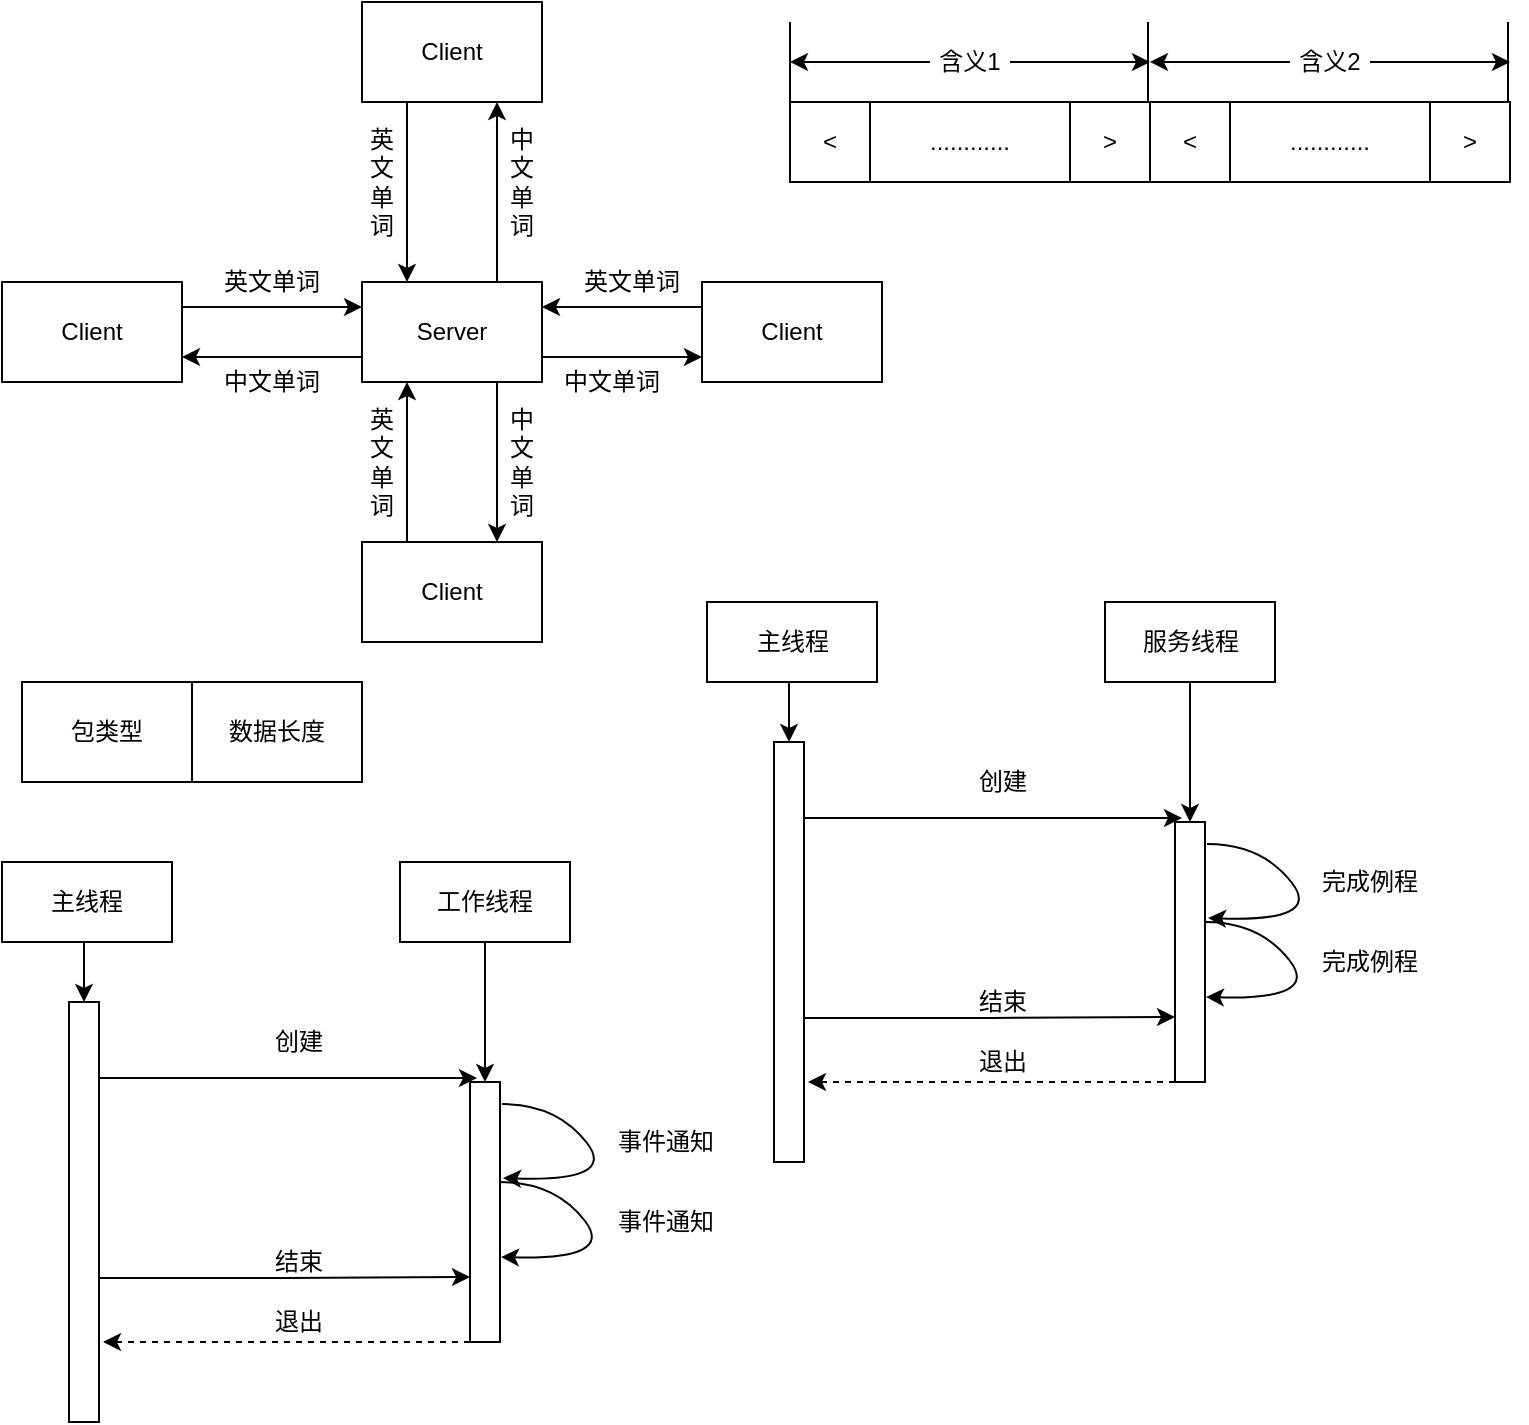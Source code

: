 <mxfile version="14.8.0" type="github" pages="3">
  <diagram id="hW5yfQ29SVQmSgbF9Pae" name="Page-1">
    <mxGraphModel dx="769" dy="558" grid="0" gridSize="10" guides="1" tooltips="1" connect="1" arrows="1" fold="1" page="1" pageScale="1" pageWidth="827" pageHeight="1169" math="0" shadow="0">
      <root>
        <mxCell id="0" />
        <mxCell id="1" parent="0" />
        <mxCell id="Pme5T3-lvOwmPpszffNh-7" style="edgeStyle=orthogonalEdgeStyle;rounded=0;orthogonalLoop=1;jettySize=auto;html=1;exitX=0.75;exitY=0;exitDx=0;exitDy=0;entryX=0.75;entryY=1;entryDx=0;entryDy=0;" edge="1" parent="1" source="Pme5T3-lvOwmPpszffNh-1" target="Pme5T3-lvOwmPpszffNh-5">
          <mxGeometry relative="1" as="geometry" />
        </mxCell>
        <mxCell id="Pme5T3-lvOwmPpszffNh-9" style="edgeStyle=orthogonalEdgeStyle;rounded=0;orthogonalLoop=1;jettySize=auto;html=1;exitX=1;exitY=0.75;exitDx=0;exitDy=0;entryX=0;entryY=0.75;entryDx=0;entryDy=0;" edge="1" parent="1" source="Pme5T3-lvOwmPpszffNh-1" target="Pme5T3-lvOwmPpszffNh-4">
          <mxGeometry relative="1" as="geometry" />
        </mxCell>
        <mxCell id="Pme5T3-lvOwmPpszffNh-11" style="edgeStyle=orthogonalEdgeStyle;rounded=0;orthogonalLoop=1;jettySize=auto;html=1;exitX=0.75;exitY=1;exitDx=0;exitDy=0;entryX=0.75;entryY=0;entryDx=0;entryDy=0;" edge="1" parent="1" source="Pme5T3-lvOwmPpszffNh-1" target="Pme5T3-lvOwmPpszffNh-3">
          <mxGeometry relative="1" as="geometry" />
        </mxCell>
        <mxCell id="Pme5T3-lvOwmPpszffNh-13" style="edgeStyle=orthogonalEdgeStyle;rounded=0;orthogonalLoop=1;jettySize=auto;html=1;exitX=0;exitY=0.75;exitDx=0;exitDy=0;entryX=1;entryY=0.75;entryDx=0;entryDy=0;" edge="1" parent="1" source="Pme5T3-lvOwmPpszffNh-1" target="Pme5T3-lvOwmPpszffNh-2">
          <mxGeometry relative="1" as="geometry" />
        </mxCell>
        <mxCell id="Pme5T3-lvOwmPpszffNh-1" value="Server" style="rounded=0;whiteSpace=wrap;html=1;" vertex="1" parent="1">
          <mxGeometry x="200" y="140" width="90" height="50" as="geometry" />
        </mxCell>
        <mxCell id="Pme5T3-lvOwmPpszffNh-12" style="edgeStyle=orthogonalEdgeStyle;rounded=0;orthogonalLoop=1;jettySize=auto;html=1;exitX=1;exitY=0.25;exitDx=0;exitDy=0;entryX=0;entryY=0.25;entryDx=0;entryDy=0;" edge="1" parent="1" source="Pme5T3-lvOwmPpszffNh-2" target="Pme5T3-lvOwmPpszffNh-1">
          <mxGeometry relative="1" as="geometry" />
        </mxCell>
        <mxCell id="Pme5T3-lvOwmPpszffNh-2" value="Client" style="rounded=0;whiteSpace=wrap;html=1;" vertex="1" parent="1">
          <mxGeometry x="20" y="140" width="90" height="50" as="geometry" />
        </mxCell>
        <mxCell id="Pme5T3-lvOwmPpszffNh-10" style="edgeStyle=orthogonalEdgeStyle;rounded=0;orthogonalLoop=1;jettySize=auto;html=1;exitX=0.25;exitY=0;exitDx=0;exitDy=0;entryX=0.25;entryY=1;entryDx=0;entryDy=0;" edge="1" parent="1" source="Pme5T3-lvOwmPpszffNh-3" target="Pme5T3-lvOwmPpszffNh-1">
          <mxGeometry relative="1" as="geometry" />
        </mxCell>
        <mxCell id="Pme5T3-lvOwmPpszffNh-3" value="Client" style="rounded=0;whiteSpace=wrap;html=1;" vertex="1" parent="1">
          <mxGeometry x="200" y="270" width="90" height="50" as="geometry" />
        </mxCell>
        <mxCell id="Pme5T3-lvOwmPpszffNh-8" style="edgeStyle=orthogonalEdgeStyle;rounded=0;orthogonalLoop=1;jettySize=auto;html=1;exitX=0;exitY=0.25;exitDx=0;exitDy=0;entryX=1;entryY=0.25;entryDx=0;entryDy=0;" edge="1" parent="1" source="Pme5T3-lvOwmPpszffNh-4" target="Pme5T3-lvOwmPpszffNh-1">
          <mxGeometry relative="1" as="geometry" />
        </mxCell>
        <mxCell id="Pme5T3-lvOwmPpszffNh-4" value="Client" style="rounded=0;whiteSpace=wrap;html=1;" vertex="1" parent="1">
          <mxGeometry x="370" y="140" width="90" height="50" as="geometry" />
        </mxCell>
        <mxCell id="Pme5T3-lvOwmPpszffNh-6" style="edgeStyle=orthogonalEdgeStyle;rounded=0;orthogonalLoop=1;jettySize=auto;html=1;exitX=0.25;exitY=1;exitDx=0;exitDy=0;entryX=0.25;entryY=0;entryDx=0;entryDy=0;" edge="1" parent="1" source="Pme5T3-lvOwmPpszffNh-5" target="Pme5T3-lvOwmPpszffNh-1">
          <mxGeometry relative="1" as="geometry">
            <Array as="points">
              <mxPoint x="223" y="100" />
              <mxPoint x="223" y="100" />
            </Array>
          </mxGeometry>
        </mxCell>
        <mxCell id="Pme5T3-lvOwmPpszffNh-5" value="Client" style="rounded=0;whiteSpace=wrap;html=1;" vertex="1" parent="1">
          <mxGeometry x="200" width="90" height="50" as="geometry" />
        </mxCell>
        <mxCell id="Pme5T3-lvOwmPpszffNh-14" value="英文单词" style="text;html=1;strokeColor=none;fillColor=none;align=center;verticalAlign=middle;whiteSpace=wrap;rounded=0;" vertex="1" parent="1">
          <mxGeometry x="200" y="60" width="20" height="60" as="geometry" />
        </mxCell>
        <mxCell id="Pme5T3-lvOwmPpszffNh-16" value="英文单词" style="text;html=1;strokeColor=none;fillColor=none;align=center;verticalAlign=middle;whiteSpace=wrap;rounded=0;" vertex="1" parent="1">
          <mxGeometry x="200" y="200" width="20" height="60" as="geometry" />
        </mxCell>
        <mxCell id="Pme5T3-lvOwmPpszffNh-17" value="中文单词" style="text;html=1;strokeColor=none;fillColor=none;align=center;verticalAlign=middle;whiteSpace=wrap;rounded=0;" vertex="1" parent="1">
          <mxGeometry x="270" y="60" width="20" height="60" as="geometry" />
        </mxCell>
        <mxCell id="Pme5T3-lvOwmPpszffNh-18" value="中文单词" style="text;html=1;strokeColor=none;fillColor=none;align=center;verticalAlign=middle;whiteSpace=wrap;rounded=0;" vertex="1" parent="1">
          <mxGeometry x="270" y="200" width="20" height="60" as="geometry" />
        </mxCell>
        <mxCell id="Pme5T3-lvOwmPpszffNh-19" value="中文单词" style="text;html=1;strokeColor=none;fillColor=none;align=center;verticalAlign=middle;whiteSpace=wrap;rounded=0;" vertex="1" parent="1">
          <mxGeometry x="290" y="180" width="70" height="20" as="geometry" />
        </mxCell>
        <mxCell id="Pme5T3-lvOwmPpszffNh-20" value="中文单词" style="text;html=1;strokeColor=none;fillColor=none;align=center;verticalAlign=middle;whiteSpace=wrap;rounded=0;" vertex="1" parent="1">
          <mxGeometry x="120" y="180" width="70" height="20" as="geometry" />
        </mxCell>
        <mxCell id="Pme5T3-lvOwmPpszffNh-21" value="英文单词" style="text;html=1;strokeColor=none;fillColor=none;align=center;verticalAlign=middle;whiteSpace=wrap;rounded=0;" vertex="1" parent="1">
          <mxGeometry x="300" y="130" width="70" height="20" as="geometry" />
        </mxCell>
        <mxCell id="Pme5T3-lvOwmPpszffNh-22" value="英文单词" style="text;html=1;strokeColor=none;fillColor=none;align=center;verticalAlign=middle;whiteSpace=wrap;rounded=0;" vertex="1" parent="1">
          <mxGeometry x="120" y="130" width="70" height="20" as="geometry" />
        </mxCell>
        <mxCell id="Pme5T3-lvOwmPpszffNh-25" value="" style="group" vertex="1" connectable="0" parent="1">
          <mxGeometry x="30" y="340" width="170" height="50" as="geometry" />
        </mxCell>
        <mxCell id="Pme5T3-lvOwmPpszffNh-23" value="包类型" style="rounded=0;whiteSpace=wrap;html=1;" vertex="1" parent="Pme5T3-lvOwmPpszffNh-25">
          <mxGeometry width="85" height="50" as="geometry" />
        </mxCell>
        <mxCell id="Pme5T3-lvOwmPpszffNh-24" value="数据长度" style="rounded=0;whiteSpace=wrap;html=1;" vertex="1" parent="Pme5T3-lvOwmPpszffNh-25">
          <mxGeometry x="85" width="85" height="50" as="geometry" />
        </mxCell>
        <mxCell id="Pme5T3-lvOwmPpszffNh-26" value="&amp;lt;" style="rounded=0;whiteSpace=wrap;html=1;" vertex="1" parent="1">
          <mxGeometry x="414" y="50" width="40" height="40" as="geometry" />
        </mxCell>
        <mxCell id="Pme5T3-lvOwmPpszffNh-29" value="............" style="rounded=0;whiteSpace=wrap;html=1;" vertex="1" parent="1">
          <mxGeometry x="454" y="50" width="100" height="40" as="geometry" />
        </mxCell>
        <mxCell id="Pme5T3-lvOwmPpszffNh-30" value="&amp;gt;" style="rounded=0;whiteSpace=wrap;html=1;" vertex="1" parent="1">
          <mxGeometry x="554" y="50" width="40" height="40" as="geometry" />
        </mxCell>
        <mxCell id="Pme5T3-lvOwmPpszffNh-31" value="&amp;lt;" style="rounded=0;whiteSpace=wrap;html=1;" vertex="1" parent="1">
          <mxGeometry x="594" y="50" width="40" height="40" as="geometry" />
        </mxCell>
        <mxCell id="Pme5T3-lvOwmPpszffNh-32" value="............" style="rounded=0;whiteSpace=wrap;html=1;" vertex="1" parent="1">
          <mxGeometry x="634" y="50" width="100" height="40" as="geometry" />
        </mxCell>
        <mxCell id="Pme5T3-lvOwmPpszffNh-33" value="&amp;gt;" style="rounded=0;whiteSpace=wrap;html=1;" vertex="1" parent="1">
          <mxGeometry x="734" y="50" width="40" height="40" as="geometry" />
        </mxCell>
        <mxCell id="Pme5T3-lvOwmPpszffNh-34" value="" style="endArrow=none;html=1;" edge="1" parent="1">
          <mxGeometry width="50" height="50" relative="1" as="geometry">
            <mxPoint x="414" y="50" as="sourcePoint" />
            <mxPoint x="414" y="10" as="targetPoint" />
          </mxGeometry>
        </mxCell>
        <mxCell id="Pme5T3-lvOwmPpszffNh-35" value="" style="endArrow=none;html=1;" edge="1" parent="1">
          <mxGeometry width="50" height="50" relative="1" as="geometry">
            <mxPoint x="593" y="50" as="sourcePoint" />
            <mxPoint x="593" y="10" as="targetPoint" />
          </mxGeometry>
        </mxCell>
        <mxCell id="Pme5T3-lvOwmPpszffNh-36" value="" style="endArrow=none;html=1;" edge="1" parent="1">
          <mxGeometry width="50" height="50" relative="1" as="geometry">
            <mxPoint x="773" y="50" as="sourcePoint" />
            <mxPoint x="773" y="10" as="targetPoint" />
          </mxGeometry>
        </mxCell>
        <mxCell id="Pme5T3-lvOwmPpszffNh-41" style="edgeStyle=orthogonalEdgeStyle;rounded=0;orthogonalLoop=1;jettySize=auto;html=1;" edge="1" parent="1" source="Pme5T3-lvOwmPpszffNh-37">
          <mxGeometry relative="1" as="geometry">
            <mxPoint x="594" y="30" as="targetPoint" />
          </mxGeometry>
        </mxCell>
        <mxCell id="Pme5T3-lvOwmPpszffNh-42" style="edgeStyle=orthogonalEdgeStyle;rounded=0;orthogonalLoop=1;jettySize=auto;html=1;exitX=0;exitY=0.5;exitDx=0;exitDy=0;" edge="1" parent="1" source="Pme5T3-lvOwmPpszffNh-37">
          <mxGeometry relative="1" as="geometry">
            <mxPoint x="414" y="30" as="targetPoint" />
          </mxGeometry>
        </mxCell>
        <mxCell id="Pme5T3-lvOwmPpszffNh-37" value="含义1" style="text;html=1;strokeColor=none;fillColor=none;align=center;verticalAlign=middle;whiteSpace=wrap;rounded=0;" vertex="1" parent="1">
          <mxGeometry x="484" y="20" width="40" height="20" as="geometry" />
        </mxCell>
        <mxCell id="Pme5T3-lvOwmPpszffNh-43" style="edgeStyle=orthogonalEdgeStyle;rounded=0;orthogonalLoop=1;jettySize=auto;html=1;" edge="1" parent="1" source="Pme5T3-lvOwmPpszffNh-38">
          <mxGeometry relative="1" as="geometry">
            <mxPoint x="594" y="30" as="targetPoint" />
          </mxGeometry>
        </mxCell>
        <mxCell id="Pme5T3-lvOwmPpszffNh-44" style="edgeStyle=orthogonalEdgeStyle;rounded=0;orthogonalLoop=1;jettySize=auto;html=1;" edge="1" parent="1" source="Pme5T3-lvOwmPpszffNh-38">
          <mxGeometry relative="1" as="geometry">
            <mxPoint x="774" y="30" as="targetPoint" />
          </mxGeometry>
        </mxCell>
        <mxCell id="Pme5T3-lvOwmPpszffNh-38" value="含义2" style="text;html=1;strokeColor=none;fillColor=none;align=center;verticalAlign=middle;whiteSpace=wrap;rounded=0;" vertex="1" parent="1">
          <mxGeometry x="664" y="20" width="40" height="20" as="geometry" />
        </mxCell>
        <mxCell id="Pme5T3-lvOwmPpszffNh-48" style="edgeStyle=orthogonalEdgeStyle;rounded=0;orthogonalLoop=1;jettySize=auto;html=1;exitX=0.5;exitY=1;exitDx=0;exitDy=0;entryX=0.5;entryY=0;entryDx=0;entryDy=0;" edge="1" parent="1" source="Pme5T3-lvOwmPpszffNh-45" target="Pme5T3-lvOwmPpszffNh-47">
          <mxGeometry relative="1" as="geometry" />
        </mxCell>
        <mxCell id="Pme5T3-lvOwmPpszffNh-45" value="主线程" style="rounded=0;whiteSpace=wrap;html=1;" vertex="1" parent="1">
          <mxGeometry x="372.5" y="300" width="85" height="40" as="geometry" />
        </mxCell>
        <mxCell id="Pme5T3-lvOwmPpszffNh-53" style="edgeStyle=orthogonalEdgeStyle;rounded=0;orthogonalLoop=1;jettySize=auto;html=1;exitX=0.5;exitY=1;exitDx=0;exitDy=0;entryX=0.5;entryY=0;entryDx=0;entryDy=0;" edge="1" parent="1" source="Pme5T3-lvOwmPpszffNh-46" target="Pme5T3-lvOwmPpszffNh-49">
          <mxGeometry relative="1" as="geometry" />
        </mxCell>
        <mxCell id="Pme5T3-lvOwmPpszffNh-46" value="服务线程" style="rounded=0;whiteSpace=wrap;html=1;" vertex="1" parent="1">
          <mxGeometry x="571.5" y="300" width="85" height="40" as="geometry" />
        </mxCell>
        <mxCell id="Pme5T3-lvOwmPpszffNh-52" style="edgeStyle=orthogonalEdgeStyle;rounded=0;orthogonalLoop=1;jettySize=auto;html=1;exitX=1;exitY=0.25;exitDx=0;exitDy=0;" edge="1" parent="1" source="Pme5T3-lvOwmPpszffNh-47">
          <mxGeometry relative="1" as="geometry">
            <mxPoint x="610" y="408" as="targetPoint" />
            <Array as="points">
              <mxPoint x="421" y="408" />
            </Array>
          </mxGeometry>
        </mxCell>
        <mxCell id="Pme5T3-lvOwmPpszffNh-59" style="edgeStyle=orthogonalEdgeStyle;rounded=0;orthogonalLoop=1;jettySize=auto;html=1;exitX=1;exitY=0.75;exitDx=0;exitDy=0;entryX=0;entryY=0.75;entryDx=0;entryDy=0;" edge="1" parent="1" source="Pme5T3-lvOwmPpszffNh-47" target="Pme5T3-lvOwmPpszffNh-49">
          <mxGeometry relative="1" as="geometry">
            <Array as="points">
              <mxPoint x="421" y="508" />
              <mxPoint x="514" y="508" />
            </Array>
          </mxGeometry>
        </mxCell>
        <mxCell id="Pme5T3-lvOwmPpszffNh-47" value="" style="rounded=0;whiteSpace=wrap;html=1;" vertex="1" parent="1">
          <mxGeometry x="406" y="370" width="15" height="210" as="geometry" />
        </mxCell>
        <mxCell id="Pme5T3-lvOwmPpszffNh-63" style="edgeStyle=orthogonalEdgeStyle;rounded=0;orthogonalLoop=1;jettySize=auto;html=1;exitX=0;exitY=1;exitDx=0;exitDy=0;dashed=1;" edge="1" parent="1" source="Pme5T3-lvOwmPpszffNh-49">
          <mxGeometry relative="1" as="geometry">
            <mxPoint x="423" y="540" as="targetPoint" />
            <Array as="points">
              <mxPoint x="423" y="540" />
            </Array>
          </mxGeometry>
        </mxCell>
        <mxCell id="Pme5T3-lvOwmPpszffNh-49" value="" style="rounded=0;whiteSpace=wrap;html=1;" vertex="1" parent="1">
          <mxGeometry x="606.5" y="410" width="15" height="130" as="geometry" />
        </mxCell>
        <mxCell id="Pme5T3-lvOwmPpszffNh-54" value="创建" style="text;html=1;align=center;verticalAlign=middle;resizable=0;points=[];autosize=1;strokeColor=none;" vertex="1" parent="1">
          <mxGeometry x="500" y="380" width="40" height="20" as="geometry" />
        </mxCell>
        <mxCell id="Pme5T3-lvOwmPpszffNh-55" value="" style="curved=1;endArrow=classic;html=1;exitX=1.067;exitY=0.085;exitDx=0;exitDy=0;exitPerimeter=0;" edge="1" parent="1" source="Pme5T3-lvOwmPpszffNh-49">
          <mxGeometry width="50" height="50" relative="1" as="geometry">
            <mxPoint x="630" y="430" as="sourcePoint" />
            <mxPoint x="623" y="458" as="targetPoint" />
            <Array as="points">
              <mxPoint x="650" y="421" />
              <mxPoint x="680" y="460" />
            </Array>
          </mxGeometry>
        </mxCell>
        <mxCell id="Pme5T3-lvOwmPpszffNh-56" value="" style="curved=1;endArrow=classic;html=1;entryX=1.1;entryY=0.373;entryDx=0;entryDy=0;exitX=1.067;exitY=0.085;exitDx=0;exitDy=0;exitPerimeter=0;entryPerimeter=0;" edge="1" parent="1">
          <mxGeometry width="50" height="50" relative="1" as="geometry">
            <mxPoint x="621.495" y="460.05" as="sourcePoint" />
            <mxPoint x="621.99" y="497.49" as="targetPoint" />
            <Array as="points">
              <mxPoint x="648.99" y="460" />
              <mxPoint x="678.99" y="499" />
            </Array>
          </mxGeometry>
        </mxCell>
        <mxCell id="Pme5T3-lvOwmPpszffNh-57" value="完成例程" style="text;html=1;strokeColor=none;fillColor=none;align=center;verticalAlign=middle;whiteSpace=wrap;rounded=0;" vertex="1" parent="1">
          <mxGeometry x="674" y="430" width="60" height="20" as="geometry" />
        </mxCell>
        <mxCell id="Pme5T3-lvOwmPpszffNh-58" value="完成例程" style="text;html=1;strokeColor=none;fillColor=none;align=center;verticalAlign=middle;whiteSpace=wrap;rounded=0;" vertex="1" parent="1">
          <mxGeometry x="674" y="470" width="60" height="20" as="geometry" />
        </mxCell>
        <mxCell id="Pme5T3-lvOwmPpszffNh-62" value="结束" style="text;html=1;align=center;verticalAlign=middle;resizable=0;points=[];autosize=1;strokeColor=none;" vertex="1" parent="1">
          <mxGeometry x="500" y="490" width="40" height="20" as="geometry" />
        </mxCell>
        <mxCell id="Pme5T3-lvOwmPpszffNh-64" value="退出" style="text;html=1;align=center;verticalAlign=middle;resizable=0;points=[];autosize=1;strokeColor=none;" vertex="1" parent="1">
          <mxGeometry x="500" y="520" width="40" height="20" as="geometry" />
        </mxCell>
        <mxCell id="Pme5T3-lvOwmPpszffNh-65" style="edgeStyle=orthogonalEdgeStyle;rounded=0;orthogonalLoop=1;jettySize=auto;html=1;exitX=0.5;exitY=1;exitDx=0;exitDy=0;entryX=0.5;entryY=0;entryDx=0;entryDy=0;" edge="1" parent="1" source="Pme5T3-lvOwmPpszffNh-66" target="Pme5T3-lvOwmPpszffNh-71">
          <mxGeometry relative="1" as="geometry" />
        </mxCell>
        <mxCell id="Pme5T3-lvOwmPpszffNh-66" value="主线程" style="rounded=0;whiteSpace=wrap;html=1;" vertex="1" parent="1">
          <mxGeometry x="20" y="430" width="85" height="40" as="geometry" />
        </mxCell>
        <mxCell id="Pme5T3-lvOwmPpszffNh-67" style="edgeStyle=orthogonalEdgeStyle;rounded=0;orthogonalLoop=1;jettySize=auto;html=1;exitX=0.5;exitY=1;exitDx=0;exitDy=0;entryX=0.5;entryY=0;entryDx=0;entryDy=0;" edge="1" parent="1" source="Pme5T3-lvOwmPpszffNh-68" target="Pme5T3-lvOwmPpszffNh-73">
          <mxGeometry relative="1" as="geometry" />
        </mxCell>
        <mxCell id="Pme5T3-lvOwmPpszffNh-68" value="工作线程" style="rounded=0;whiteSpace=wrap;html=1;" vertex="1" parent="1">
          <mxGeometry x="219" y="430" width="85" height="40" as="geometry" />
        </mxCell>
        <mxCell id="Pme5T3-lvOwmPpszffNh-69" style="edgeStyle=orthogonalEdgeStyle;rounded=0;orthogonalLoop=1;jettySize=auto;html=1;exitX=1;exitY=0.25;exitDx=0;exitDy=0;" edge="1" parent="1" source="Pme5T3-lvOwmPpszffNh-71">
          <mxGeometry relative="1" as="geometry">
            <mxPoint x="257.5" y="538" as="targetPoint" />
            <Array as="points">
              <mxPoint x="68.5" y="538" />
            </Array>
          </mxGeometry>
        </mxCell>
        <mxCell id="Pme5T3-lvOwmPpszffNh-70" style="edgeStyle=orthogonalEdgeStyle;rounded=0;orthogonalLoop=1;jettySize=auto;html=1;exitX=1;exitY=0.75;exitDx=0;exitDy=0;entryX=0;entryY=0.75;entryDx=0;entryDy=0;" edge="1" parent="1" source="Pme5T3-lvOwmPpszffNh-71" target="Pme5T3-lvOwmPpszffNh-73">
          <mxGeometry relative="1" as="geometry">
            <Array as="points">
              <mxPoint x="68.5" y="638" />
              <mxPoint x="161.5" y="638" />
            </Array>
          </mxGeometry>
        </mxCell>
        <mxCell id="Pme5T3-lvOwmPpszffNh-71" value="" style="rounded=0;whiteSpace=wrap;html=1;" vertex="1" parent="1">
          <mxGeometry x="53.5" y="500" width="15" height="210" as="geometry" />
        </mxCell>
        <mxCell id="Pme5T3-lvOwmPpszffNh-72" style="edgeStyle=orthogonalEdgeStyle;rounded=0;orthogonalLoop=1;jettySize=auto;html=1;exitX=0;exitY=1;exitDx=0;exitDy=0;dashed=1;" edge="1" parent="1" source="Pme5T3-lvOwmPpszffNh-73">
          <mxGeometry relative="1" as="geometry">
            <mxPoint x="70.5" y="670" as="targetPoint" />
            <Array as="points">
              <mxPoint x="70.5" y="670" />
            </Array>
          </mxGeometry>
        </mxCell>
        <mxCell id="Pme5T3-lvOwmPpszffNh-73" value="" style="rounded=0;whiteSpace=wrap;html=1;" vertex="1" parent="1">
          <mxGeometry x="254" y="540" width="15" height="130" as="geometry" />
        </mxCell>
        <mxCell id="Pme5T3-lvOwmPpszffNh-74" value="创建" style="text;html=1;align=center;verticalAlign=middle;resizable=0;points=[];autosize=1;strokeColor=none;" vertex="1" parent="1">
          <mxGeometry x="147.5" y="510" width="40" height="20" as="geometry" />
        </mxCell>
        <mxCell id="Pme5T3-lvOwmPpszffNh-75" value="" style="curved=1;endArrow=classic;html=1;exitX=1.067;exitY=0.085;exitDx=0;exitDy=0;exitPerimeter=0;" edge="1" parent="1" source="Pme5T3-lvOwmPpszffNh-73">
          <mxGeometry width="50" height="50" relative="1" as="geometry">
            <mxPoint x="277.5" y="560" as="sourcePoint" />
            <mxPoint x="270.5" y="588" as="targetPoint" />
            <Array as="points">
              <mxPoint x="297.5" y="551" />
              <mxPoint x="327.5" y="590" />
            </Array>
          </mxGeometry>
        </mxCell>
        <mxCell id="Pme5T3-lvOwmPpszffNh-76" value="" style="curved=1;endArrow=classic;html=1;entryX=1.1;entryY=0.373;entryDx=0;entryDy=0;exitX=1.067;exitY=0.085;exitDx=0;exitDy=0;exitPerimeter=0;entryPerimeter=0;" edge="1" parent="1">
          <mxGeometry width="50" height="50" relative="1" as="geometry">
            <mxPoint x="268.995" y="590.05" as="sourcePoint" />
            <mxPoint x="269.49" y="627.49" as="targetPoint" />
            <Array as="points">
              <mxPoint x="296.49" y="590" />
              <mxPoint x="326.49" y="629" />
            </Array>
          </mxGeometry>
        </mxCell>
        <mxCell id="Pme5T3-lvOwmPpszffNh-77" value="事件通知" style="text;html=1;strokeColor=none;fillColor=none;align=center;verticalAlign=middle;whiteSpace=wrap;rounded=0;" vertex="1" parent="1">
          <mxGeometry x="321.5" y="560" width="60" height="20" as="geometry" />
        </mxCell>
        <mxCell id="Pme5T3-lvOwmPpszffNh-78" value="事件通知" style="text;html=1;strokeColor=none;fillColor=none;align=center;verticalAlign=middle;whiteSpace=wrap;rounded=0;" vertex="1" parent="1">
          <mxGeometry x="321.5" y="600" width="60" height="20" as="geometry" />
        </mxCell>
        <mxCell id="Pme5T3-lvOwmPpszffNh-79" value="结束" style="text;html=1;align=center;verticalAlign=middle;resizable=0;points=[];autosize=1;strokeColor=none;" vertex="1" parent="1">
          <mxGeometry x="147.5" y="620" width="40" height="20" as="geometry" />
        </mxCell>
        <mxCell id="Pme5T3-lvOwmPpszffNh-80" value="退出" style="text;html=1;align=center;verticalAlign=middle;resizable=0;points=[];autosize=1;strokeColor=none;" vertex="1" parent="1">
          <mxGeometry x="147.5" y="650" width="40" height="20" as="geometry" />
        </mxCell>
      </root>
    </mxGraphModel>
  </diagram>
  <diagram id="4FAmk-ecIar4_kqjeduk" name="Page-2">
    <mxGraphModel dx="769" dy="558" grid="1" gridSize="10" guides="1" tooltips="1" connect="1" arrows="1" fold="1" page="1" pageScale="1" pageWidth="827" pageHeight="1169" math="0" shadow="0">
      <root>
        <mxCell id="YGLIsquXr1KEE70MXCL_-0" />
        <mxCell id="YGLIsquXr1KEE70MXCL_-1" parent="YGLIsquXr1KEE70MXCL_-0" />
        <mxCell id="rBa8x5jSgdyH54gfvsDe-0" style="edgeStyle=orthogonalEdgeStyle;rounded=0;orthogonalLoop=1;jettySize=auto;html=1;exitX=0.5;exitY=1;exitDx=0;exitDy=0;entryX=0.5;entryY=0;entryDx=0;entryDy=0;" edge="1" parent="YGLIsquXr1KEE70MXCL_-1" source="rBa8x5jSgdyH54gfvsDe-1" target="rBa8x5jSgdyH54gfvsDe-6">
          <mxGeometry relative="1" as="geometry" />
        </mxCell>
        <mxCell id="rBa8x5jSgdyH54gfvsDe-1" value="主线程" style="rounded=0;whiteSpace=wrap;html=1;" vertex="1" parent="YGLIsquXr1KEE70MXCL_-1">
          <mxGeometry x="440" y="50" width="85" height="40" as="geometry" />
        </mxCell>
        <mxCell id="rBa8x5jSgdyH54gfvsDe-2" style="edgeStyle=orthogonalEdgeStyle;rounded=0;orthogonalLoop=1;jettySize=auto;html=1;exitX=0.5;exitY=1;exitDx=0;exitDy=0;entryX=0.5;entryY=0;entryDx=0;entryDy=0;" edge="1" parent="YGLIsquXr1KEE70MXCL_-1" source="rBa8x5jSgdyH54gfvsDe-3" target="rBa8x5jSgdyH54gfvsDe-8">
          <mxGeometry relative="1" as="geometry" />
        </mxCell>
        <mxCell id="rBa8x5jSgdyH54gfvsDe-3" value="服务线程" style="rounded=0;whiteSpace=wrap;html=1;" vertex="1" parent="YGLIsquXr1KEE70MXCL_-1">
          <mxGeometry x="607.5" y="50" width="85" height="40" as="geometry" />
        </mxCell>
        <mxCell id="rBa8x5jSgdyH54gfvsDe-4" style="edgeStyle=orthogonalEdgeStyle;rounded=0;orthogonalLoop=1;jettySize=auto;html=1;exitX=1;exitY=0.25;exitDx=0;exitDy=0;" edge="1" parent="YGLIsquXr1KEE70MXCL_-1" source="rBa8x5jSgdyH54gfvsDe-6">
          <mxGeometry relative="1" as="geometry">
            <mxPoint x="640" y="158" as="targetPoint" />
            <Array as="points">
              <mxPoint x="488.5" y="158" />
            </Array>
          </mxGeometry>
        </mxCell>
        <mxCell id="rBa8x5jSgdyH54gfvsDe-5" style="edgeStyle=orthogonalEdgeStyle;rounded=0;orthogonalLoop=1;jettySize=auto;html=1;exitX=1;exitY=0.75;exitDx=0;exitDy=0;entryX=0;entryY=0.75;entryDx=0;entryDy=0;" edge="1" parent="YGLIsquXr1KEE70MXCL_-1" source="rBa8x5jSgdyH54gfvsDe-6" target="rBa8x5jSgdyH54gfvsDe-8">
          <mxGeometry relative="1" as="geometry">
            <Array as="points">
              <mxPoint x="488.5" y="258" />
              <mxPoint x="581.5" y="258" />
            </Array>
          </mxGeometry>
        </mxCell>
        <mxCell id="PH3-PCn44XmT-ewT45P--23" style="edgeStyle=orthogonalEdgeStyle;rounded=0;orthogonalLoop=1;jettySize=auto;html=1;exitX=0;exitY=0.75;exitDx=0;exitDy=0;entryX=1.067;entryY=0.904;entryDx=0;entryDy=0;entryPerimeter=0;" edge="1" parent="YGLIsquXr1KEE70MXCL_-1" source="rBa8x5jSgdyH54gfvsDe-6" target="PH3-PCn44XmT-ewT45P--8">
          <mxGeometry relative="1" as="geometry">
            <mxPoint x="263" y="278" as="targetPoint" />
          </mxGeometry>
        </mxCell>
        <mxCell id="rBa8x5jSgdyH54gfvsDe-6" value="" style="rounded=0;whiteSpace=wrap;html=1;" vertex="1" parent="YGLIsquXr1KEE70MXCL_-1">
          <mxGeometry x="475" y="120" width="15" height="210" as="geometry" />
        </mxCell>
        <mxCell id="rBa8x5jSgdyH54gfvsDe-7" style="edgeStyle=orthogonalEdgeStyle;rounded=0;orthogonalLoop=1;jettySize=auto;html=1;exitX=0;exitY=1;exitDx=0;exitDy=0;dashed=1;" edge="1" parent="YGLIsquXr1KEE70MXCL_-1" source="rBa8x5jSgdyH54gfvsDe-8">
          <mxGeometry relative="1" as="geometry">
            <mxPoint x="490.5" y="290" as="targetPoint" />
            <Array as="points">
              <mxPoint x="490.5" y="290" />
            </Array>
          </mxGeometry>
        </mxCell>
        <mxCell id="rBa8x5jSgdyH54gfvsDe-8" value="" style="rounded=0;whiteSpace=wrap;html=1;" vertex="1" parent="YGLIsquXr1KEE70MXCL_-1">
          <mxGeometry x="642.5" y="160" width="15" height="130" as="geometry" />
        </mxCell>
        <mxCell id="rBa8x5jSgdyH54gfvsDe-9" value="创建" style="text;html=1;align=center;verticalAlign=middle;resizable=0;points=[];autosize=1;strokeColor=none;" vertex="1" parent="YGLIsquXr1KEE70MXCL_-1">
          <mxGeometry x="540" y="130" width="40" height="20" as="geometry" />
        </mxCell>
        <mxCell id="rBa8x5jSgdyH54gfvsDe-12" value="结束" style="text;html=1;align=center;verticalAlign=middle;resizable=0;points=[];autosize=1;strokeColor=none;" vertex="1" parent="YGLIsquXr1KEE70MXCL_-1">
          <mxGeometry x="540" y="240" width="40" height="20" as="geometry" />
        </mxCell>
        <mxCell id="rBa8x5jSgdyH54gfvsDe-13" value="退出" style="text;html=1;align=center;verticalAlign=middle;resizable=0;points=[];autosize=1;strokeColor=none;" vertex="1" parent="YGLIsquXr1KEE70MXCL_-1">
          <mxGeometry x="540" y="270" width="40" height="20" as="geometry" />
        </mxCell>
        <mxCell id="PH3-PCn44XmT-ewT45P--0" style="edgeStyle=orthogonalEdgeStyle;rounded=0;orthogonalLoop=1;jettySize=auto;html=1;exitX=0.5;exitY=1;exitDx=0;exitDy=0;entryX=0.5;entryY=0;entryDx=0;entryDy=0;" edge="1" parent="YGLIsquXr1KEE70MXCL_-1" source="PH3-PCn44XmT-ewT45P--1" target="PH3-PCn44XmT-ewT45P--6">
          <mxGeometry relative="1" as="geometry" />
        </mxCell>
        <mxCell id="PH3-PCn44XmT-ewT45P--1" value="主线程" style="rounded=0;whiteSpace=wrap;html=1;" vertex="1" parent="YGLIsquXr1KEE70MXCL_-1">
          <mxGeometry x="50" y="50" width="85" height="40" as="geometry" />
        </mxCell>
        <mxCell id="PH3-PCn44XmT-ewT45P--2" style="edgeStyle=orthogonalEdgeStyle;rounded=0;orthogonalLoop=1;jettySize=auto;html=1;exitX=0.5;exitY=1;exitDx=0;exitDy=0;entryX=0.5;entryY=0;entryDx=0;entryDy=0;" edge="1" parent="YGLIsquXr1KEE70MXCL_-1" source="PH3-PCn44XmT-ewT45P--3" target="PH3-PCn44XmT-ewT45P--8">
          <mxGeometry relative="1" as="geometry" />
        </mxCell>
        <mxCell id="PH3-PCn44XmT-ewT45P--3" value="工作线程" style="rounded=0;whiteSpace=wrap;html=1;" vertex="1" parent="YGLIsquXr1KEE70MXCL_-1">
          <mxGeometry x="220" y="50" width="85" height="40" as="geometry" />
        </mxCell>
        <mxCell id="PH3-PCn44XmT-ewT45P--4" style="edgeStyle=orthogonalEdgeStyle;rounded=0;orthogonalLoop=1;jettySize=auto;html=1;exitX=1;exitY=0.25;exitDx=0;exitDy=0;" edge="1" parent="YGLIsquXr1KEE70MXCL_-1" source="PH3-PCn44XmT-ewT45P--6">
          <mxGeometry relative="1" as="geometry">
            <mxPoint x="260" y="158" as="targetPoint" />
            <Array as="points">
              <mxPoint x="98.5" y="158" />
            </Array>
          </mxGeometry>
        </mxCell>
        <mxCell id="PH3-PCn44XmT-ewT45P--5" style="edgeStyle=orthogonalEdgeStyle;rounded=0;orthogonalLoop=1;jettySize=auto;html=1;exitX=1;exitY=0.75;exitDx=0;exitDy=0;entryX=0;entryY=0.75;entryDx=0;entryDy=0;" edge="1" parent="YGLIsquXr1KEE70MXCL_-1" source="PH3-PCn44XmT-ewT45P--6" target="PH3-PCn44XmT-ewT45P--8">
          <mxGeometry relative="1" as="geometry">
            <Array as="points">
              <mxPoint x="98.5" y="258" />
              <mxPoint x="191.5" y="258" />
            </Array>
          </mxGeometry>
        </mxCell>
        <mxCell id="PH3-PCn44XmT-ewT45P--6" value="" style="rounded=0;whiteSpace=wrap;html=1;" vertex="1" parent="YGLIsquXr1KEE70MXCL_-1">
          <mxGeometry x="83.5" y="120" width="15" height="210" as="geometry" />
        </mxCell>
        <mxCell id="PH3-PCn44XmT-ewT45P--7" style="edgeStyle=orthogonalEdgeStyle;rounded=0;orthogonalLoop=1;jettySize=auto;html=1;exitX=0;exitY=1;exitDx=0;exitDy=0;dashed=1;" edge="1" parent="YGLIsquXr1KEE70MXCL_-1" source="PH3-PCn44XmT-ewT45P--8">
          <mxGeometry relative="1" as="geometry">
            <mxPoint x="100.5" y="290" as="targetPoint" />
            <Array as="points">
              <mxPoint x="100.5" y="290" />
            </Array>
          </mxGeometry>
        </mxCell>
        <mxCell id="PH3-PCn44XmT-ewT45P--8" value="" style="rounded=0;whiteSpace=wrap;html=1;" vertex="1" parent="YGLIsquXr1KEE70MXCL_-1">
          <mxGeometry x="255" y="160" width="15" height="130" as="geometry" />
        </mxCell>
        <mxCell id="PH3-PCn44XmT-ewT45P--9" value="创建" style="text;html=1;align=center;verticalAlign=middle;resizable=0;points=[];autosize=1;strokeColor=none;" vertex="1" parent="YGLIsquXr1KEE70MXCL_-1">
          <mxGeometry x="160" y="130" width="40" height="20" as="geometry" />
        </mxCell>
        <mxCell id="PH3-PCn44XmT-ewT45P--10" value="结束" style="text;html=1;align=center;verticalAlign=middle;resizable=0;points=[];autosize=1;strokeColor=none;" vertex="1" parent="YGLIsquXr1KEE70MXCL_-1">
          <mxGeometry x="160" y="240" width="40" height="20" as="geometry" />
        </mxCell>
        <mxCell id="PH3-PCn44XmT-ewT45P--11" value="退出" style="text;html=1;align=center;verticalAlign=middle;resizable=0;points=[];autosize=1;strokeColor=none;" vertex="1" parent="YGLIsquXr1KEE70MXCL_-1">
          <mxGeometry x="160" y="270" width="40" height="20" as="geometry" />
        </mxCell>
        <mxCell id="PH3-PCn44XmT-ewT45P--12" value="客户端" style="text;html=1;align=center;verticalAlign=middle;resizable=0;points=[];autosize=1;strokeColor=none;" vertex="1" parent="YGLIsquXr1KEE70MXCL_-1">
          <mxGeometry x="145" y="10" width="50" height="20" as="geometry" />
        </mxCell>
        <mxCell id="PH3-PCn44XmT-ewT45P--13" value="服务端" style="text;html=1;align=center;verticalAlign=middle;resizable=0;points=[];autosize=1;strokeColor=none;" vertex="1" parent="YGLIsquXr1KEE70MXCL_-1">
          <mxGeometry x="550" y="10" width="50" height="20" as="geometry" />
        </mxCell>
        <mxCell id="PH3-PCn44XmT-ewT45P--15" value="" style="endArrow=classic;html=1;entryX=0;entryY=0.286;entryDx=0;entryDy=0;entryPerimeter=0;" edge="1" parent="YGLIsquXr1KEE70MXCL_-1" target="rBa8x5jSgdyH54gfvsDe-6">
          <mxGeometry width="50" height="50" relative="1" as="geometry">
            <mxPoint x="270" y="180" as="sourcePoint" />
            <mxPoint x="470" y="180" as="targetPoint" />
            <Array as="points">
              <mxPoint x="320" y="180" />
            </Array>
          </mxGeometry>
        </mxCell>
        <mxCell id="PH3-PCn44XmT-ewT45P--16" value="send()" style="text;html=1;align=center;verticalAlign=middle;resizable=0;points=[];autosize=1;strokeColor=none;" vertex="1" parent="YGLIsquXr1KEE70MXCL_-1">
          <mxGeometry x="295" y="160" width="50" height="20" as="geometry" />
        </mxCell>
        <mxCell id="PH3-PCn44XmT-ewT45P--17" value="" style="endArrow=classic;html=1;exitX=0;exitY=0.379;exitDx=0;exitDy=0;exitPerimeter=0;" edge="1" parent="YGLIsquXr1KEE70MXCL_-1" source="rBa8x5jSgdyH54gfvsDe-6">
          <mxGeometry width="50" height="50" relative="1" as="geometry">
            <mxPoint x="470" y="201" as="sourcePoint" />
            <mxPoint x="270" y="201" as="targetPoint" />
            <Array as="points">
              <mxPoint x="410" y="201" />
            </Array>
          </mxGeometry>
        </mxCell>
        <mxCell id="PH3-PCn44XmT-ewT45P--18" value="RecvHeader()" style="text;html=1;align=center;verticalAlign=middle;resizable=0;points=[];autosize=1;strokeColor=none;" vertex="1" parent="YGLIsquXr1KEE70MXCL_-1">
          <mxGeometry x="290" y="200" width="90" height="20" as="geometry" />
        </mxCell>
        <mxCell id="PH3-PCn44XmT-ewT45P--19" value="RecvPacket()" style="text;html=1;align=center;verticalAlign=middle;resizable=0;points=[];autosize=1;strokeColor=none;" vertex="1" parent="YGLIsquXr1KEE70MXCL_-1">
          <mxGeometry x="290" y="215" width="90" height="20" as="geometry" />
        </mxCell>
        <mxCell id="PH3-PCn44XmT-ewT45P--20" value="" style="endArrow=classic;html=1;entryX=0.033;entryY=0.617;entryDx=0;entryDy=0;entryPerimeter=0;" edge="1" parent="YGLIsquXr1KEE70MXCL_-1" target="rBa8x5jSgdyH54gfvsDe-6">
          <mxGeometry width="50" height="50" relative="1" as="geometry">
            <mxPoint x="270" y="250" as="sourcePoint" />
            <mxPoint x="340" y="240" as="targetPoint" />
          </mxGeometry>
        </mxCell>
        <mxCell id="PH3-PCn44XmT-ewT45P--21" value="RecvHeader()" style="text;html=1;align=center;verticalAlign=middle;resizable=0;points=[];autosize=1;strokeColor=none;" vertex="1" parent="YGLIsquXr1KEE70MXCL_-1">
          <mxGeometry x="365" y="230" width="90" height="20" as="geometry" />
        </mxCell>
        <mxCell id="PH3-PCn44XmT-ewT45P--22" value="RecvPacket()" style="text;html=1;align=center;verticalAlign=middle;resizable=0;points=[];autosize=1;strokeColor=none;" vertex="1" parent="YGLIsquXr1KEE70MXCL_-1">
          <mxGeometry x="365" y="250" width="90" height="20" as="geometry" />
        </mxCell>
        <mxCell id="PH3-PCn44XmT-ewT45P--24" value="send()" style="text;html=1;align=center;verticalAlign=middle;resizable=0;points=[];autosize=1;strokeColor=none;" vertex="1" parent="YGLIsquXr1KEE70MXCL_-1">
          <mxGeometry x="385" y="280" width="50" height="20" as="geometry" />
        </mxCell>
      </root>
    </mxGraphModel>
  </diagram>
  <diagram id="GXoy_AsGOCJbX8DQynFR" name="Page-3">
    <mxGraphModel dx="1169" dy="958" grid="1" gridSize="10" guides="1" tooltips="1" connect="1" arrows="1" fold="1" page="0" pageScale="1" pageWidth="827" pageHeight="1169" math="0" shadow="0">
      <root>
        <mxCell id="nqCJyyexLNJEyuQBT5D8-0" />
        <mxCell id="nqCJyyexLNJEyuQBT5D8-1" parent="nqCJyyexLNJEyuQBT5D8-0" />
        <mxCell id="nqCJyyexLNJEyuQBT5D8-24" style="edgeStyle=orthogonalEdgeStyle;rounded=0;orthogonalLoop=1;jettySize=auto;html=1;exitX=0.5;exitY=1;exitDx=0;exitDy=0;" edge="1" parent="nqCJyyexLNJEyuQBT5D8-1" source="nqCJyyexLNJEyuQBT5D8-2" target="nqCJyyexLNJEyuQBT5D8-3">
          <mxGeometry relative="1" as="geometry" />
        </mxCell>
        <mxCell id="nqCJyyexLNJEyuQBT5D8-2" value="开始" style="rounded=1;whiteSpace=wrap;html=1;" vertex="1" parent="nqCJyyexLNJEyuQBT5D8-1">
          <mxGeometry x="75" y="-80" width="70" height="30" as="geometry" />
        </mxCell>
        <mxCell id="nqCJyyexLNJEyuQBT5D8-26" style="edgeStyle=orthogonalEdgeStyle;rounded=0;orthogonalLoop=1;jettySize=auto;html=1;exitX=0.5;exitY=1;exitDx=0;exitDy=0;entryX=0.5;entryY=0;entryDx=0;entryDy=0;" edge="1" parent="nqCJyyexLNJEyuQBT5D8-1" source="nqCJyyexLNJEyuQBT5D8-3" target="nqCJyyexLNJEyuQBT5D8-4">
          <mxGeometry relative="1" as="geometry" />
        </mxCell>
        <mxCell id="nqCJyyexLNJEyuQBT5D8-3" value="CServerApp.InitInstance()初始化COM库" style="rounded=0;whiteSpace=wrap;html=1;" vertex="1" parent="nqCJyyexLNJEyuQBT5D8-1">
          <mxGeometry x="37.5" y="-20" width="145" height="40" as="geometry" />
        </mxCell>
        <mxCell id="nqCJyyexLNJEyuQBT5D8-27" style="edgeStyle=orthogonalEdgeStyle;rounded=0;orthogonalLoop=1;jettySize=auto;html=1;exitX=0.5;exitY=1;exitDx=0;exitDy=0;entryX=0.5;entryY=0;entryDx=0;entryDy=0;" edge="1" parent="nqCJyyexLNJEyuQBT5D8-1" source="nqCJyyexLNJEyuQBT5D8-4" target="nqCJyyexLNJEyuQBT5D8-5">
          <mxGeometry relative="1" as="geometry" />
        </mxCell>
        <mxCell id="nqCJyyexLNJEyuQBT5D8-4" value="open()连接数据库" style="rounded=0;whiteSpace=wrap;html=1;" vertex="1" parent="nqCJyyexLNJEyuQBT5D8-1">
          <mxGeometry x="75" y="40" width="70" height="40" as="geometry" />
        </mxCell>
        <mxCell id="nqCJyyexLNJEyuQBT5D8-28" style="edgeStyle=orthogonalEdgeStyle;rounded=0;orthogonalLoop=1;jettySize=auto;html=1;exitX=1;exitY=0.5;exitDx=0;exitDy=0;" edge="1" parent="nqCJyyexLNJEyuQBT5D8-1" source="nqCJyyexLNJEyuQBT5D8-5" target="nqCJyyexLNJEyuQBT5D8-6">
          <mxGeometry relative="1" as="geometry" />
        </mxCell>
        <mxCell id="nqCJyyexLNJEyuQBT5D8-5" value="调用CServerView.OnInitialUpdate" style="rounded=0;whiteSpace=wrap;html=1;" vertex="1" parent="nqCJyyexLNJEyuQBT5D8-1">
          <mxGeometry x="25" y="100" width="170" height="40" as="geometry" />
        </mxCell>
        <mxCell id="nqCJyyexLNJEyuQBT5D8-29" style="edgeStyle=orthogonalEdgeStyle;rounded=0;orthogonalLoop=1;jettySize=auto;html=1;exitX=1;exitY=0.5;exitDx=0;exitDy=0;" edge="1" parent="nqCJyyexLNJEyuQBT5D8-1" source="nqCJyyexLNJEyuQBT5D8-6" target="nqCJyyexLNJEyuQBT5D8-7">
          <mxGeometry relative="1" as="geometry" />
        </mxCell>
        <mxCell id="nqCJyyexLNJEyuQBT5D8-6" value="调用CServerView.InitListCtrlSetting" style="rounded=0;whiteSpace=wrap;html=1;" vertex="1" parent="nqCJyyexLNJEyuQBT5D8-1">
          <mxGeometry x="250" y="100" width="180" height="40" as="geometry" />
        </mxCell>
        <mxCell id="nqCJyyexLNJEyuQBT5D8-30" style="edgeStyle=orthogonalEdgeStyle;rounded=0;orthogonalLoop=1;jettySize=auto;html=1;exitX=1;exitY=0.5;exitDx=0;exitDy=0;entryX=0;entryY=0.5;entryDx=0;entryDy=0;" edge="1" parent="nqCJyyexLNJEyuQBT5D8-1" source="nqCJyyexLNJEyuQBT5D8-7" target="nqCJyyexLNJEyuQBT5D8-8">
          <mxGeometry relative="1" as="geometry" />
        </mxCell>
        <mxCell id="nqCJyyexLNJEyuQBT5D8-7" value="调用&lt;br&gt;CServerView.UpdataListCtl" style="rounded=0;whiteSpace=wrap;html=1;" vertex="1" parent="nqCJyyexLNJEyuQBT5D8-1">
          <mxGeometry x="480" y="100" width="180" height="40" as="geometry" />
        </mxCell>
        <mxCell id="nqCJyyexLNJEyuQBT5D8-31" style="edgeStyle=orthogonalEdgeStyle;rounded=0;orthogonalLoop=1;jettySize=auto;html=1;exitX=0.5;exitY=1;exitDx=0;exitDy=0;entryX=0.5;entryY=0;entryDx=0;entryDy=0;" edge="1" parent="nqCJyyexLNJEyuQBT5D8-1" source="nqCJyyexLNJEyuQBT5D8-8" target="nqCJyyexLNJEyuQBT5D8-9">
          <mxGeometry relative="1" as="geometry" />
        </mxCell>
        <mxCell id="nqCJyyexLNJEyuQBT5D8-8" value="调用&lt;br&gt;CServerView.InitSocket" style="rounded=0;whiteSpace=wrap;html=1;" vertex="1" parent="nqCJyyexLNJEyuQBT5D8-1">
          <mxGeometry x="710" y="100" width="180" height="40" as="geometry" />
        </mxCell>
        <mxCell id="nqCJyyexLNJEyuQBT5D8-32" style="edgeStyle=orthogonalEdgeStyle;rounded=0;orthogonalLoop=1;jettySize=auto;html=1;exitX=0;exitY=0.5;exitDx=0;exitDy=0;entryX=1;entryY=0.5;entryDx=0;entryDy=0;" edge="1" parent="nqCJyyexLNJEyuQBT5D8-1" source="nqCJyyexLNJEyuQBT5D8-9" target="nqCJyyexLNJEyuQBT5D8-11">
          <mxGeometry relative="1" as="geometry" />
        </mxCell>
        <mxCell id="nqCJyyexLNJEyuQBT5D8-9" value="CServerView.OnserverRun&lt;br&gt;启动服务" style="rounded=0;whiteSpace=wrap;html=1;" vertex="1" parent="nqCJyyexLNJEyuQBT5D8-1">
          <mxGeometry x="710" y="180" width="180" height="40" as="geometry" />
        </mxCell>
        <mxCell id="nqCJyyexLNJEyuQBT5D8-33" style="edgeStyle=orthogonalEdgeStyle;rounded=0;orthogonalLoop=1;jettySize=auto;html=1;exitX=0;exitY=0.5;exitDx=0;exitDy=0;entryX=1;entryY=0.5;entryDx=0;entryDy=0;" edge="1" parent="nqCJyyexLNJEyuQBT5D8-1" source="nqCJyyexLNJEyuQBT5D8-11" target="nqCJyyexLNJEyuQBT5D8-12">
          <mxGeometry relative="1" as="geometry" />
        </mxCell>
        <mxCell id="nqCJyyexLNJEyuQBT5D8-11" value="创建ServerThread收发套接字" style="rounded=0;whiteSpace=wrap;html=1;" vertex="1" parent="nqCJyyexLNJEyuQBT5D8-1">
          <mxGeometry x="485" y="180" width="170" height="40" as="geometry" />
        </mxCell>
        <mxCell id="nqCJyyexLNJEyuQBT5D8-34" style="edgeStyle=orthogonalEdgeStyle;rounded=0;orthogonalLoop=1;jettySize=auto;html=1;exitX=0;exitY=0.5;exitDx=0;exitDy=0;entryX=1;entryY=0.5;entryDx=0;entryDy=0;" edge="1" parent="nqCJyyexLNJEyuQBT5D8-1" source="nqCJyyexLNJEyuQBT5D8-12" target="nqCJyyexLNJEyuQBT5D8-13">
          <mxGeometry relative="1" as="geometry">
            <Array as="points">
              <mxPoint x="230" y="200" />
              <mxPoint x="230" y="200" />
            </Array>
          </mxGeometry>
        </mxCell>
        <mxCell id="nqCJyyexLNJEyuQBT5D8-12" value="调用CClientSocket.RecvHeader接受包头" style="rounded=0;whiteSpace=wrap;html=1;" vertex="1" parent="nqCJyyexLNJEyuQBT5D8-1">
          <mxGeometry x="250" y="180" width="180" height="40" as="geometry" />
        </mxCell>
        <mxCell id="nqCJyyexLNJEyuQBT5D8-35" style="edgeStyle=orthogonalEdgeStyle;rounded=0;orthogonalLoop=1;jettySize=auto;html=1;exitX=0.5;exitY=1;exitDx=0;exitDy=0;entryX=0.5;entryY=0;entryDx=0;entryDy=0;" edge="1" parent="nqCJyyexLNJEyuQBT5D8-1" source="nqCJyyexLNJEyuQBT5D8-13" target="nqCJyyexLNJEyuQBT5D8-14">
          <mxGeometry relative="1" as="geometry" />
        </mxCell>
        <mxCell id="nqCJyyexLNJEyuQBT5D8-13" value="调用CClientSocket.IRoutine输入操作完成例程" style="rounded=0;whiteSpace=wrap;html=1;" vertex="1" parent="nqCJyyexLNJEyuQBT5D8-1">
          <mxGeometry x="20" y="180" width="180" height="40" as="geometry" />
        </mxCell>
        <mxCell id="nqCJyyexLNJEyuQBT5D8-38" style="edgeStyle=orthogonalEdgeStyle;rounded=0;orthogonalLoop=1;jettySize=auto;html=1;exitX=1;exitY=0.5;exitDx=0;exitDy=0;entryX=0;entryY=0.5;entryDx=0;entryDy=0;" edge="1" parent="nqCJyyexLNJEyuQBT5D8-1" source="nqCJyyexLNJEyuQBT5D8-14" target="nqCJyyexLNJEyuQBT5D8-16">
          <mxGeometry relative="1" as="geometry">
            <Array as="points">
              <mxPoint x="210" y="280" />
              <mxPoint x="210" y="280" />
            </Array>
          </mxGeometry>
        </mxCell>
        <mxCell id="nqCJyyexLNJEyuQBT5D8-14" value="调用HandleData&lt;br&gt;判断是否接受有效包体" style="rhombus;whiteSpace=wrap;html=1;" vertex="1" parent="nqCJyyexLNJEyuQBT5D8-1">
          <mxGeometry x="32.5" y="240" width="147.5" height="80" as="geometry" />
        </mxCell>
        <mxCell id="nqCJyyexLNJEyuQBT5D8-40" style="edgeStyle=orthogonalEdgeStyle;rounded=0;orthogonalLoop=1;jettySize=auto;html=1;exitX=0.5;exitY=1;exitDx=0;exitDy=0;entryX=0.5;entryY=0;entryDx=0;entryDy=0;" edge="1" parent="nqCJyyexLNJEyuQBT5D8-1" source="nqCJyyexLNJEyuQBT5D8-16" target="nqCJyyexLNJEyuQBT5D8-17">
          <mxGeometry relative="1" as="geometry" />
        </mxCell>
        <mxCell id="nqCJyyexLNJEyuQBT5D8-16" value="调用CClientSocket.Lookup" style="rounded=0;whiteSpace=wrap;html=1;" vertex="1" parent="nqCJyyexLNJEyuQBT5D8-1">
          <mxGeometry x="275" y="260" width="130" height="40" as="geometry" />
        </mxCell>
        <mxCell id="nqCJyyexLNJEyuQBT5D8-41" style="edgeStyle=orthogonalEdgeStyle;rounded=0;orthogonalLoop=1;jettySize=auto;html=1;exitX=0.5;exitY=1;exitDx=0;exitDy=0;entryX=0.5;entryY=0;entryDx=0;entryDy=0;" edge="1" parent="nqCJyyexLNJEyuQBT5D8-1" source="nqCJyyexLNJEyuQBT5D8-17" target="nqCJyyexLNJEyuQBT5D8-18">
          <mxGeometry relative="1" as="geometry" />
        </mxCell>
        <mxCell id="nqCJyyexLNJEyuQBT5D8-17" value="调用GetRecordCount查找数据库" style="rounded=0;whiteSpace=wrap;html=1;" vertex="1" parent="nqCJyyexLNJEyuQBT5D8-1">
          <mxGeometry x="275" y="330" width="130" height="40" as="geometry" />
        </mxCell>
        <mxCell id="nqCJyyexLNJEyuQBT5D8-42" style="edgeStyle=orthogonalEdgeStyle;rounded=0;orthogonalLoop=1;jettySize=auto;html=1;exitX=0.5;exitY=1;exitDx=0;exitDy=0;entryX=0.5;entryY=0;entryDx=0;entryDy=0;" edge="1" parent="nqCJyyexLNJEyuQBT5D8-1" source="nqCJyyexLNJEyuQBT5D8-18" target="nqCJyyexLNJEyuQBT5D8-19">
          <mxGeometry relative="1" as="geometry">
            <Array as="points">
              <mxPoint x="340" y="450" />
              <mxPoint x="340" y="450" />
            </Array>
          </mxGeometry>
        </mxCell>
        <mxCell id="nqCJyyexLNJEyuQBT5D8-46" style="edgeStyle=orthogonalEdgeStyle;rounded=0;orthogonalLoop=1;jettySize=auto;html=1;exitX=0;exitY=0.5;exitDx=0;exitDy=0;entryX=1;entryY=0.5;entryDx=0;entryDy=0;" edge="1" parent="nqCJyyexLNJEyuQBT5D8-1" source="nqCJyyexLNJEyuQBT5D8-18" target="nqCJyyexLNJEyuQBT5D8-44">
          <mxGeometry relative="1" as="geometry" />
        </mxCell>
        <mxCell id="nqCJyyexLNJEyuQBT5D8-18" value="是否找到数据" style="rhombus;whiteSpace=wrap;html=1;" vertex="1" parent="nqCJyyexLNJEyuQBT5D8-1">
          <mxGeometry x="295" y="390" width="90" height="50" as="geometry" />
        </mxCell>
        <mxCell id="nqCJyyexLNJEyuQBT5D8-49" style="edgeStyle=orthogonalEdgeStyle;rounded=0;orthogonalLoop=1;jettySize=auto;html=1;exitX=0.5;exitY=1;exitDx=0;exitDy=0;entryX=0.5;entryY=0;entryDx=0;entryDy=0;" edge="1" parent="nqCJyyexLNJEyuQBT5D8-1" source="nqCJyyexLNJEyuQBT5D8-19" target="nqCJyyexLNJEyuQBT5D8-20">
          <mxGeometry relative="1" as="geometry" />
        </mxCell>
        <mxCell id="nqCJyyexLNJEyuQBT5D8-19" value="调用CClientSocket.send发送数据" style="rounded=0;whiteSpace=wrap;html=1;" vertex="1" parent="nqCJyyexLNJEyuQBT5D8-1">
          <mxGeometry x="285" y="460" width="110" height="50" as="geometry" />
        </mxCell>
        <mxCell id="nqCJyyexLNJEyuQBT5D8-50" style="edgeStyle=orthogonalEdgeStyle;rounded=0;orthogonalLoop=1;jettySize=auto;html=1;exitX=0.5;exitY=1;exitDx=0;exitDy=0;entryX=0.5;entryY=0;entryDx=0;entryDy=0;" edge="1" parent="nqCJyyexLNJEyuQBT5D8-1" source="nqCJyyexLNJEyuQBT5D8-20" target="nqCJyyexLNJEyuQBT5D8-21">
          <mxGeometry relative="1" as="geometry" />
        </mxCell>
        <mxCell id="nqCJyyexLNJEyuQBT5D8-20" value="调用CClientSocket.ORoutine&lt;br&gt;输出操作完成例程" style="rounded=0;whiteSpace=wrap;html=1;" vertex="1" parent="nqCJyyexLNJEyuQBT5D8-1">
          <mxGeometry x="270" y="540" width="140" height="50" as="geometry" />
        </mxCell>
        <mxCell id="nqCJyyexLNJEyuQBT5D8-51" style="edgeStyle=orthogonalEdgeStyle;rounded=0;orthogonalLoop=1;jettySize=auto;html=1;exitX=0.5;exitY=1;exitDx=0;exitDy=0;entryX=0.5;entryY=0;entryDx=0;entryDy=0;" edge="1" parent="nqCJyyexLNJEyuQBT5D8-1" source="nqCJyyexLNJEyuQBT5D8-21" target="nqCJyyexLNJEyuQBT5D8-23">
          <mxGeometry relative="1" as="geometry" />
        </mxCell>
        <mxCell id="nqCJyyexLNJEyuQBT5D8-53" style="edgeStyle=orthogonalEdgeStyle;rounded=0;orthogonalLoop=1;jettySize=auto;html=1;exitX=1;exitY=0.5;exitDx=0;exitDy=0;" edge="1" parent="nqCJyyexLNJEyuQBT5D8-1" source="nqCJyyexLNJEyuQBT5D8-21" target="nqCJyyexLNJEyuQBT5D8-12">
          <mxGeometry relative="1" as="geometry">
            <Array as="points">
              <mxPoint x="480" y="640" />
              <mxPoint x="480" y="240" />
              <mxPoint x="340" y="240" />
            </Array>
          </mxGeometry>
        </mxCell>
        <mxCell id="nqCJyyexLNJEyuQBT5D8-21" value="服务端是否退出" style="rhombus;whiteSpace=wrap;html=1;" vertex="1" parent="nqCJyyexLNJEyuQBT5D8-1">
          <mxGeometry x="285" y="610" width="110" height="60" as="geometry" />
        </mxCell>
        <mxCell id="nqCJyyexLNJEyuQBT5D8-23" value="结束" style="rounded=1;whiteSpace=wrap;html=1;" vertex="1" parent="nqCJyyexLNJEyuQBT5D8-1">
          <mxGeometry x="305" y="700" width="70" height="30" as="geometry" />
        </mxCell>
        <mxCell id="nqCJyyexLNJEyuQBT5D8-36" style="edgeStyle=orthogonalEdgeStyle;rounded=0;orthogonalLoop=1;jettySize=auto;html=1;exitX=0;exitY=0.5;exitDx=0;exitDy=0;entryX=0.5;entryY=1;entryDx=0;entryDy=0;" edge="1" parent="nqCJyyexLNJEyuQBT5D8-1" source="nqCJyyexLNJEyuQBT5D8-14" target="nqCJyyexLNJEyuQBT5D8-14">
          <mxGeometry relative="1" as="geometry" />
        </mxCell>
        <mxCell id="nqCJyyexLNJEyuQBT5D8-37" value="否" style="edgeLabel;html=1;align=center;verticalAlign=middle;resizable=0;points=[];" vertex="1" connectable="0" parent="nqCJyyexLNJEyuQBT5D8-36">
          <mxGeometry x="-0.635" relative="1" as="geometry">
            <mxPoint as="offset" />
          </mxGeometry>
        </mxCell>
        <mxCell id="nqCJyyexLNJEyuQBT5D8-39" value="是" style="text;html=1;align=center;verticalAlign=middle;resizable=0;points=[];autosize=1;strokeColor=none;" vertex="1" parent="nqCJyyexLNJEyuQBT5D8-1">
          <mxGeometry x="200" y="260" width="30" height="20" as="geometry" />
        </mxCell>
        <mxCell id="nqCJyyexLNJEyuQBT5D8-43" value="是" style="text;html=1;align=center;verticalAlign=middle;resizable=0;points=[];autosize=1;strokeColor=none;" vertex="1" parent="nqCJyyexLNJEyuQBT5D8-1">
          <mxGeometry x="340" y="440" width="30" height="20" as="geometry" />
        </mxCell>
        <mxCell id="nqCJyyexLNJEyuQBT5D8-48" style="edgeStyle=orthogonalEdgeStyle;rounded=0;orthogonalLoop=1;jettySize=auto;html=1;exitX=0.5;exitY=1;exitDx=0;exitDy=0;entryX=0.5;entryY=0;entryDx=0;entryDy=0;" edge="1" parent="nqCJyyexLNJEyuQBT5D8-1" source="nqCJyyexLNJEyuQBT5D8-44" target="nqCJyyexLNJEyuQBT5D8-45">
          <mxGeometry relative="1" as="geometry" />
        </mxCell>
        <mxCell id="nqCJyyexLNJEyuQBT5D8-44" value="CServerView.OnAddUnknWork函数响应" style="rounded=0;whiteSpace=wrap;html=1;" vertex="1" parent="nqCJyyexLNJEyuQBT5D8-1">
          <mxGeometry x="75" y="391.25" width="170" height="47.5" as="geometry" />
        </mxCell>
        <mxCell id="nqCJyyexLNJEyuQBT5D8-45" value="调用CUnknWordDlg.AddWord&lt;br&gt;保存未知单词" style="rounded=0;whiteSpace=wrap;html=1;" vertex="1" parent="nqCJyyexLNJEyuQBT5D8-1">
          <mxGeometry x="86.25" y="470" width="147.5" height="50" as="geometry" />
        </mxCell>
        <mxCell id="nqCJyyexLNJEyuQBT5D8-47" value="否" style="text;html=1;align=center;verticalAlign=middle;resizable=0;points=[];autosize=1;strokeColor=none;" vertex="1" parent="nqCJyyexLNJEyuQBT5D8-1">
          <mxGeometry x="260" y="391.25" width="30" height="20" as="geometry" />
        </mxCell>
        <mxCell id="nqCJyyexLNJEyuQBT5D8-52" value="是" style="text;html=1;align=center;verticalAlign=middle;resizable=0;points=[];autosize=1;strokeColor=none;" vertex="1" parent="nqCJyyexLNJEyuQBT5D8-1">
          <mxGeometry x="340" y="670" width="30" height="20" as="geometry" />
        </mxCell>
        <mxCell id="nqCJyyexLNJEyuQBT5D8-54" value="否" style="text;html=1;align=center;verticalAlign=middle;resizable=0;points=[];autosize=1;strokeColor=none;" vertex="1" parent="nqCJyyexLNJEyuQBT5D8-1">
          <mxGeometry x="415" y="620" width="30" height="20" as="geometry" />
        </mxCell>
        <mxCell id="meJvuDqYqON9dLkEFw5u-18" style="edgeStyle=orthogonalEdgeStyle;rounded=0;orthogonalLoop=1;jettySize=auto;html=1;exitX=0.5;exitY=1;exitDx=0;exitDy=0;entryX=0.5;entryY=0;entryDx=0;entryDy=0;" edge="1" parent="nqCJyyexLNJEyuQBT5D8-1" source="meJvuDqYqON9dLkEFw5u-0" target="meJvuDqYqON9dLkEFw5u-1">
          <mxGeometry relative="1" as="geometry" />
        </mxCell>
        <mxCell id="meJvuDqYqON9dLkEFw5u-0" value="开始" style="rounded=1;whiteSpace=wrap;html=1;" vertex="1" parent="nqCJyyexLNJEyuQBT5D8-1">
          <mxGeometry x="-60" y="830" width="70" height="30" as="geometry" />
        </mxCell>
        <mxCell id="meJvuDqYqON9dLkEFw5u-19" style="edgeStyle=orthogonalEdgeStyle;rounded=0;orthogonalLoop=1;jettySize=auto;html=1;exitX=1;exitY=0.5;exitDx=0;exitDy=0;entryX=0;entryY=0.5;entryDx=0;entryDy=0;" edge="1" parent="nqCJyyexLNJEyuQBT5D8-1" source="meJvuDqYqON9dLkEFw5u-1" target="meJvuDqYqON9dLkEFw5u-2">
          <mxGeometry relative="1" as="geometry" />
        </mxCell>
        <mxCell id="meJvuDqYqON9dLkEFw5u-1" value="调用CClientDlg.OnInitDialog初始化客户端界面" style="rounded=0;whiteSpace=wrap;html=1;" vertex="1" parent="nqCJyyexLNJEyuQBT5D8-1">
          <mxGeometry x="-108.5" y="890" width="168.5" height="40" as="geometry" />
        </mxCell>
        <mxCell id="meJvuDqYqON9dLkEFw5u-22" value="" style="edgeStyle=orthogonalEdgeStyle;rounded=0;orthogonalLoop=1;jettySize=auto;html=1;" edge="1" parent="nqCJyyexLNJEyuQBT5D8-1" source="meJvuDqYqON9dLkEFw5u-2" target="meJvuDqYqON9dLkEFw5u-3">
          <mxGeometry relative="1" as="geometry" />
        </mxCell>
        <mxCell id="meJvuDqYqON9dLkEFw5u-2" value="调用InitSocket初始化监听套接字" style="rounded=0;whiteSpace=wrap;html=1;" vertex="1" parent="nqCJyyexLNJEyuQBT5D8-1">
          <mxGeometry x="103.75" y="890" width="126.25" height="40" as="geometry" />
        </mxCell>
        <mxCell id="meJvuDqYqON9dLkEFw5u-23" value="" style="edgeStyle=orthogonalEdgeStyle;rounded=0;orthogonalLoop=1;jettySize=auto;html=1;" edge="1" parent="nqCJyyexLNJEyuQBT5D8-1" source="meJvuDqYqON9dLkEFw5u-3" target="meJvuDqYqON9dLkEFw5u-4">
          <mxGeometry relative="1" as="geometry" />
        </mxCell>
        <mxCell id="meJvuDqYqON9dLkEFw5u-3" value="调用OnConnectButton连接服务器" style="rounded=0;whiteSpace=wrap;html=1;" vertex="1" parent="nqCJyyexLNJEyuQBT5D8-1">
          <mxGeometry x="275" y="890" width="145" height="40" as="geometry" />
        </mxCell>
        <mxCell id="meJvuDqYqON9dLkEFw5u-26" style="edgeStyle=orthogonalEdgeStyle;rounded=0;orthogonalLoop=1;jettySize=auto;html=1;exitX=0.5;exitY=1;exitDx=0;exitDy=0;entryX=0.5;entryY=0;entryDx=0;entryDy=0;" edge="1" parent="nqCJyyexLNJEyuQBT5D8-1" source="meJvuDqYqON9dLkEFw5u-4" target="meJvuDqYqON9dLkEFw5u-5">
          <mxGeometry relative="1" as="geometry" />
        </mxCell>
        <mxCell id="meJvuDqYqON9dLkEFw5u-4" value="调用Connect连接服务器" style="rounded=0;whiteSpace=wrap;html=1;" vertex="1" parent="nqCJyyexLNJEyuQBT5D8-1">
          <mxGeometry x="470" y="890" width="145" height="40" as="geometry" />
        </mxCell>
        <mxCell id="meJvuDqYqON9dLkEFw5u-27" value="" style="edgeStyle=orthogonalEdgeStyle;rounded=0;orthogonalLoop=1;jettySize=auto;html=1;" edge="1" parent="nqCJyyexLNJEyuQBT5D8-1" source="meJvuDqYqON9dLkEFw5u-5" target="meJvuDqYqON9dLkEFw5u-6">
          <mxGeometry relative="1" as="geometry" />
        </mxCell>
        <mxCell id="meJvuDqYqON9dLkEFw5u-5" value="调用CreateThread创建工作线程" style="rounded=0;whiteSpace=wrap;html=1;" vertex="1" parent="nqCJyyexLNJEyuQBT5D8-1">
          <mxGeometry x="478.75" y="950" width="127.5" height="40" as="geometry" />
        </mxCell>
        <mxCell id="meJvuDqYqON9dLkEFw5u-28" value="" style="edgeStyle=orthogonalEdgeStyle;rounded=0;orthogonalLoop=1;jettySize=auto;html=1;" edge="1" parent="nqCJyyexLNJEyuQBT5D8-1" source="meJvuDqYqON9dLkEFw5u-6" target="meJvuDqYqON9dLkEFw5u-7">
          <mxGeometry relative="1" as="geometry" />
        </mxCell>
        <mxCell id="meJvuDqYqON9dLkEFw5u-6" value="调用CClientDlg.OnLookupButton查询单词" style="rounded=0;whiteSpace=wrap;html=1;" vertex="1" parent="nqCJyyexLNJEyuQBT5D8-1">
          <mxGeometry x="256.88" y="950" width="181.25" height="40" as="geometry" />
        </mxCell>
        <mxCell id="meJvuDqYqON9dLkEFw5u-29" value="" style="edgeStyle=orthogonalEdgeStyle;rounded=0;orthogonalLoop=1;jettySize=auto;html=1;" edge="1" parent="nqCJyyexLNJEyuQBT5D8-1" source="meJvuDqYqON9dLkEFw5u-7" target="meJvuDqYqON9dLkEFw5u-8">
          <mxGeometry relative="1" as="geometry" />
        </mxCell>
        <mxCell id="meJvuDqYqON9dLkEFw5u-7" value="调用CLookupScoket.Lookup查询单词含义" style="rounded=0;whiteSpace=wrap;html=1;" vertex="1" parent="nqCJyyexLNJEyuQBT5D8-1">
          <mxGeometry x="48.75" y="950" width="181.25" height="40" as="geometry" />
        </mxCell>
        <mxCell id="meJvuDqYqON9dLkEFw5u-30" value="" style="edgeStyle=orthogonalEdgeStyle;rounded=0;orthogonalLoop=1;jettySize=auto;html=1;" edge="1" parent="nqCJyyexLNJEyuQBT5D8-1" source="meJvuDqYqON9dLkEFw5u-8" target="meJvuDqYqON9dLkEFw5u-9">
          <mxGeometry relative="1" as="geometry" />
        </mxCell>
        <mxCell id="meJvuDqYqON9dLkEFw5u-8" value="调用Send发送数据" style="rounded=0;whiteSpace=wrap;html=1;" vertex="1" parent="nqCJyyexLNJEyuQBT5D8-1">
          <mxGeometry x="-108" y="950" width="128" height="40" as="geometry" />
        </mxCell>
        <mxCell id="meJvuDqYqON9dLkEFw5u-31" value="" style="edgeStyle=orthogonalEdgeStyle;rounded=0;orthogonalLoop=1;jettySize=auto;html=1;" edge="1" parent="nqCJyyexLNJEyuQBT5D8-1" source="meJvuDqYqON9dLkEFw5u-9" target="meJvuDqYqON9dLkEFw5u-10">
          <mxGeometry relative="1" as="geometry" />
        </mxCell>
        <mxCell id="meJvuDqYqON9dLkEFw5u-9" value="调用RecvHeader接受&lt;span style=&quot;color: rgba(0 , 0 , 0 , 0) ; font-family: monospace ; font-size: 0px&quot;&gt;%3CmxGraphModel%3E%3Croot%3E%3CmxCell%20id%3D%220%22%2F%3E%3CmxCell%20id%3D%221%22%20parent%3D%220%22%2F%3E%3CmxCell%20id%3D%222%22%20value%3D%22%E8%B0%83%E7%94%A8Send%E5%8F%91%E9%80%81%E6%95%B0%E6%8D%AE%22%20style%3D%22rounded%3D0%3BwhiteSpace%3Dwrap%3Bhtml%3D1%3B%22%20vertex%3D%221%22%20parent%3D%221%22%3E%3CmxGeometry%20x%3D%22-108%22%20y%3D%22950%22%20width%3D%22128%22%20height%3D%2240%22%20as%3D%22geometry%22%2F%3E%3C%2FmxCell%3E%3C%2Froot%3E%3C%2FmxGraphModel%3E&lt;/span&gt;&lt;br&gt;数据包头" style="rounded=0;whiteSpace=wrap;html=1;" vertex="1" parent="nqCJyyexLNJEyuQBT5D8-1">
          <mxGeometry x="-108" y="1020" width="128" height="40" as="geometry" />
        </mxCell>
        <mxCell id="meJvuDqYqON9dLkEFw5u-32" value="" style="edgeStyle=orthogonalEdgeStyle;rounded=0;orthogonalLoop=1;jettySize=auto;html=1;" edge="1" parent="nqCJyyexLNJEyuQBT5D8-1" source="meJvuDqYqON9dLkEFw5u-10" target="meJvuDqYqON9dLkEFw5u-11">
          <mxGeometry relative="1" as="geometry" />
        </mxCell>
        <mxCell id="meJvuDqYqON9dLkEFw5u-10" value="调用HandleData处理&lt;span style=&quot;color: rgba(0 , 0 , 0 , 0) ; font-family: monospace ; font-size: 0px&quot;&gt;mxGraphModel%3E%3Croot%3E%3CmxCell%20id%3D%220%22%2F%3E%3CmxCell%20id%3D%221%22%20parent%3D%220%22%2F%3E%3CmxCell%20id%3D%222%22%20value%3D%22%E8%B0%83%E7%94%A8Send%E5%8F%91%E9%80%81%E6%95%B0%E6%8D%AE%22%20style%3D%22rounded%3D0%3BwhiteSpace%3Dwrap%3Bhtml%3D1%3B%22%20vertex%3D%221%22%20parent%3D%221%22%3E%3CmxGeometry%20x%3D%22-108%22%20y%3D%22950%22%20width%3D%22128%22%20height%3D%2240%22%20as%3D%22geometry%22%2F%3E%3C%2FmxCell%3E%3C%2Froot%3E%3C%2FmxGraphModel%3E&lt;/span&gt;&lt;br&gt;数据" style="rounded=0;whiteSpace=wrap;html=1;" vertex="1" parent="nqCJyyexLNJEyuQBT5D8-1">
          <mxGeometry x="60" y="1020" width="128" height="40" as="geometry" />
        </mxCell>
        <mxCell id="meJvuDqYqON9dLkEFw5u-33" value="" style="edgeStyle=orthogonalEdgeStyle;rounded=0;orthogonalLoop=1;jettySize=auto;html=1;" edge="1" parent="nqCJyyexLNJEyuQBT5D8-1" source="meJvuDqYqON9dLkEFw5u-11" target="meJvuDqYqON9dLkEFw5u-12">
          <mxGeometry relative="1" as="geometry" />
        </mxCell>
        <mxCell id="meJvuDqYqON9dLkEFw5u-11" value="调用RecvPacket接收包体&lt;span style=&quot;color: rgba(0 , 0 , 0 , 0) ; font-family: monospace ; font-size: 0px&quot;&gt;xGraphModel%3E%3Croot%3E%3CmxCell%20id%3D%220%22%2F%3E%3CmxCell%20id%3D%221%22%20parent%3D%220%22%2F%3E%3CmxCell%20id%3D%222%22%20value%3D%22%E8%B0%83%E7%94%A8Send%E5%8F%91%E9%80%81%E6%95%B0%E6%8D%AE%22%20style%3D%22rounded%3D0%3BwhiteSpace%3Dwrap%3Bhtml%3D1%3B%22%20vertex%3D%221%22%20parent%3D%221%22%3E%3CmxGeometry%20x%3D%22-108%22%20y%3D%22950%22%20width%3D%22128%22%20height%3D%2240%22%20as%3D%22geometry%22%2F%3E%3C%2FmxCell%3E%3C%2Froot%3E%3C%2FmxGraphModel%3&lt;/span&gt;" style="rounded=0;whiteSpace=wrap;html=1;" vertex="1" parent="nqCJyyexLNJEyuQBT5D8-1">
          <mxGeometry x="230" y="1020" width="128" height="40" as="geometry" />
        </mxCell>
        <mxCell id="meJvuDqYqON9dLkEFw5u-34" value="" style="edgeStyle=orthogonalEdgeStyle;rounded=0;orthogonalLoop=1;jettySize=auto;html=1;" edge="1" parent="nqCJyyexLNJEyuQBT5D8-1" source="meJvuDqYqON9dLkEFw5u-12" target="meJvuDqYqON9dLkEFw5u-13">
          <mxGeometry relative="1" as="geometry" />
        </mxCell>
        <mxCell id="meJvuDqYqON9dLkEFw5u-12" value="调用ShowMeaning显示查询结果" style="rounded=0;whiteSpace=wrap;html=1;" vertex="1" parent="nqCJyyexLNJEyuQBT5D8-1">
          <mxGeometry x="405" y="1020" width="128" height="40" as="geometry" />
        </mxCell>
        <mxCell id="meJvuDqYqON9dLkEFw5u-36" style="edgeStyle=orthogonalEdgeStyle;rounded=0;orthogonalLoop=1;jettySize=auto;html=1;exitX=0.5;exitY=1;exitDx=0;exitDy=0;entryX=0.5;entryY=0;entryDx=0;entryDy=0;" edge="1" parent="nqCJyyexLNJEyuQBT5D8-1" source="meJvuDqYqON9dLkEFw5u-13" target="meJvuDqYqON9dLkEFw5u-14">
          <mxGeometry relative="1" as="geometry" />
        </mxCell>
        <mxCell id="meJvuDqYqON9dLkEFw5u-39" style="edgeStyle=orthogonalEdgeStyle;rounded=0;orthogonalLoop=1;jettySize=auto;html=1;exitX=1;exitY=0.5;exitDx=0;exitDy=0;entryX=0.5;entryY=1;entryDx=0;entryDy=0;" edge="1" parent="nqCJyyexLNJEyuQBT5D8-1" source="meJvuDqYqON9dLkEFw5u-13" target="meJvuDqYqON9dLkEFw5u-6">
          <mxGeometry relative="1" as="geometry">
            <Array as="points">
              <mxPoint x="560" y="1115" />
              <mxPoint x="560" y="1010" />
              <mxPoint x="348" y="1010" />
            </Array>
          </mxGeometry>
        </mxCell>
        <mxCell id="meJvuDqYqON9dLkEFw5u-13" value="是否退出" style="rhombus;whiteSpace=wrap;html=1;" vertex="1" parent="nqCJyyexLNJEyuQBT5D8-1">
          <mxGeometry x="423.5" y="1090" width="91" height="50" as="geometry" />
        </mxCell>
        <mxCell id="meJvuDqYqON9dLkEFw5u-37" value="" style="edgeStyle=orthogonalEdgeStyle;rounded=0;orthogonalLoop=1;jettySize=auto;html=1;" edge="1" parent="nqCJyyexLNJEyuQBT5D8-1" source="meJvuDqYqON9dLkEFw5u-14" target="meJvuDqYqON9dLkEFw5u-17">
          <mxGeometry relative="1" as="geometry" />
        </mxCell>
        <mxCell id="meJvuDqYqON9dLkEFw5u-14" value="调用OnCancle" style="rounded=0;whiteSpace=wrap;html=1;" vertex="1" parent="nqCJyyexLNJEyuQBT5D8-1">
          <mxGeometry x="418.5" y="1180" width="101" height="30" as="geometry" />
        </mxCell>
        <mxCell id="meJvuDqYqON9dLkEFw5u-17" value="结束" style="rounded=1;whiteSpace=wrap;html=1;" vertex="1" parent="nqCJyyexLNJEyuQBT5D8-1">
          <mxGeometry x="434" y="1240" width="70" height="30" as="geometry" />
        </mxCell>
        <mxCell id="meJvuDqYqON9dLkEFw5u-38" value="是" style="text;html=1;align=center;verticalAlign=middle;resizable=0;points=[];autosize=1;strokeColor=none;" vertex="1" parent="nqCJyyexLNJEyuQBT5D8-1">
          <mxGeometry x="465" y="1140" width="30" height="20" as="geometry" />
        </mxCell>
        <mxCell id="meJvuDqYqON9dLkEFw5u-40" value="否" style="text;html=1;align=center;verticalAlign=middle;resizable=0;points=[];autosize=1;strokeColor=none;" vertex="1" parent="nqCJyyexLNJEyuQBT5D8-1">
          <mxGeometry x="515" y="1090" width="30" height="20" as="geometry" />
        </mxCell>
      </root>
    </mxGraphModel>
  </diagram>
</mxfile>
